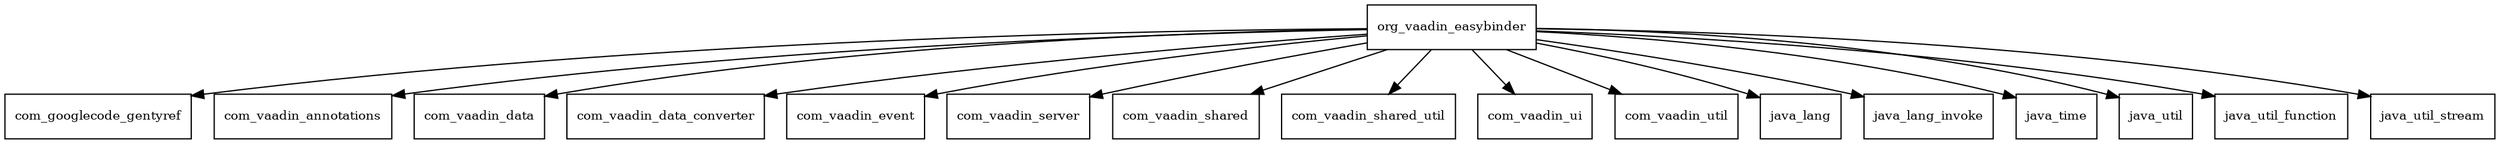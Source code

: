digraph easybinder_0_3_package_dependencies {
  node [shape = box, fontsize=10.0];
  org_vaadin_easybinder -> com_googlecode_gentyref;
  org_vaadin_easybinder -> com_vaadin_annotations;
  org_vaadin_easybinder -> com_vaadin_data;
  org_vaadin_easybinder -> com_vaadin_data_converter;
  org_vaadin_easybinder -> com_vaadin_event;
  org_vaadin_easybinder -> com_vaadin_server;
  org_vaadin_easybinder -> com_vaadin_shared;
  org_vaadin_easybinder -> com_vaadin_shared_util;
  org_vaadin_easybinder -> com_vaadin_ui;
  org_vaadin_easybinder -> com_vaadin_util;
  org_vaadin_easybinder -> java_lang;
  org_vaadin_easybinder -> java_lang_invoke;
  org_vaadin_easybinder -> java_time;
  org_vaadin_easybinder -> java_util;
  org_vaadin_easybinder -> java_util_function;
  org_vaadin_easybinder -> java_util_stream;
}
